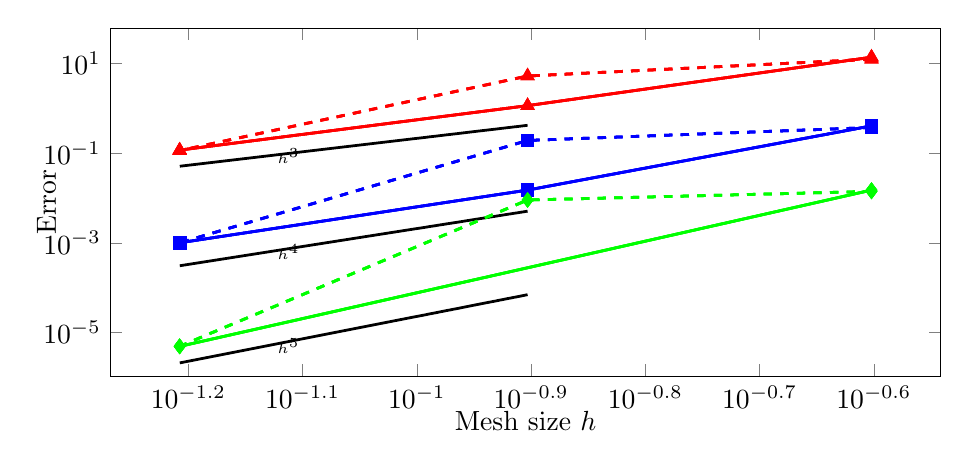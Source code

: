 \begin{tikzpicture}%
\begin{axis}[xmode=log,ymode=log,height=6cm,mark options={solid},xlabel={Mesh size $h$},ylabel={Error},ylabel style={yshift=-0.4cm},xlabel style={yshift=0.2cm},width=1\textwidth]%
\addplot[mark=diamond*,color=green,line width=1pt,solid] coordinates {%
(0.25,0.015)%
(0.125,0.0)%
(0.062,4.877e-06)%
};%
%
%
\addplot[mark=square*,color=blue,line width=1pt,solid] coordinates {%
(0.25,0.406)%
(0.125,0.015)%
(0.062,0.001)%
};%
%
%
\addplot[mark=triangle*,color=red,line width=1pt,solid] coordinates {%
(0.25,13.824)%
(0.125,1.148)%
(0.062,0.117)%
};%
%
%
\addplot[mark=diamond*,color=green,line width=1pt,solid] coordinates {%
(0.25,0.015)%
(0.125,0.0)%
(0.062,4.877e-06)%
};%
%
%
\addplot[yshift=-0.2cm,draw=black,domain={0.125:0.062},forget plot,samples=100,line width=1pt]{5.114*x^5}node[right, pos=0.75] {\tiny{$h^5$}};%
%
%
\addplot[mark=square*,color=blue,line width=1pt,solid] coordinates {%
(0.25,0.406)%
(0.125,0.015)%
(0.062,0.001)%
};%
%
%
\addplot[yshift=-0.2cm,draw=black,domain={0.125:0.062},forget plot,samples=100,line width=1pt]{46.669*x^4}node[right, pos=0.75] {\tiny{$h^4$}};%
%
%
\addplot[mark=triangle*,color=red,line width=1pt,solid] coordinates {%
(0.25,13.824)%
(0.125,1.148)%
(0.062,0.117)%
};%
%
%
\addplot[yshift=-0.2cm,draw=black,domain={0.125:0.062},forget plot,samples=100,line width=1pt]{480.816*x^3}node[right, pos=0.75] {\tiny{$h^3$}};%
%
%
\addplot[mark=diamond*,color=green,line width=1pt,solid] coordinates {%
(0.25,0.015)%
(0.125,0.0)%
(0.062,4.877e-06)%
};%
%
%
\addplot[mark=square*,color=blue,line width=1pt,solid] coordinates {%
(0.25,0.406)%
(0.125,0.015)%
(0.062,0.001)%
};%
%
%
\addplot[mark=triangle*,color=red,line width=1pt,solid] coordinates {%
(0.25,13.824)%
(0.125,1.148)%
(0.062,0.117)%
};%
%
%
\addplot[mark=diamond*,color=green,line width=1pt,dashed] coordinates {%
(0.25,0.014)%
(0.125,0.009)%
(0.062,4.897e-06)%
};%
%
%
\addplot[mark=square*,color=blue,line width=1pt,dashed] coordinates {%
(0.25,0.373)%
(0.125,0.192)%
(0.062,0.001)%
};%
%
%
\addplot[mark=triangle*,color=red,line width=1pt,dashed] coordinates {%
(0.25,12.475)%
(0.125,5.266)%
(0.062,0.114)%
};%
%
%
\addplot[mark=diamond*,color=green,line width=1pt,dashed] coordinates {%
(0.25,0.014)%
(0.125,0.009)%
(0.062,4.897e-06)%
};%
%
%
\addplot[mark=square*,color=blue,line width=1pt,dashed] coordinates {%
(0.25,0.373)%
(0.125,0.192)%
(0.062,0.001)%
};%
%
%
\addplot[mark=triangle*,color=red,line width=1pt,dashed] coordinates {%
(0.25,12.475)%
(0.125,5.266)%
(0.062,0.114)%
};%
%
%
\addplot[mark=diamond*,color=green,line width=1pt,dashed] coordinates {%
(0.25,0.014)%
(0.125,0.009)%
(0.062,4.897e-06)%
};%
%
%
\addplot[mark=square*,color=blue,line width=1pt,dashed] coordinates {%
(0.25,0.373)%
(0.125,0.192)%
(0.062,0.001)%
};%
%
%
\addplot[mark=triangle*,color=red,line width=1pt,dashed] coordinates {%
(0.25,12.475)%
(0.125,5.266)%
(0.062,0.114)%
};%
%
%
\end{axis}%
\end{tikzpicture}%
